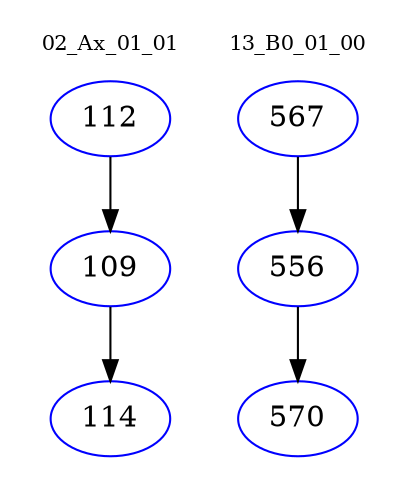digraph{
subgraph cluster_0 {
color = white
label = "02_Ax_01_01";
fontsize=10;
T0_112 [label="112", color="blue"]
T0_112 -> T0_109 [color="black"]
T0_109 [label="109", color="blue"]
T0_109 -> T0_114 [color="black"]
T0_114 [label="114", color="blue"]
}
subgraph cluster_1 {
color = white
label = "13_B0_01_00";
fontsize=10;
T1_567 [label="567", color="blue"]
T1_567 -> T1_556 [color="black"]
T1_556 [label="556", color="blue"]
T1_556 -> T1_570 [color="black"]
T1_570 [label="570", color="blue"]
}
}
